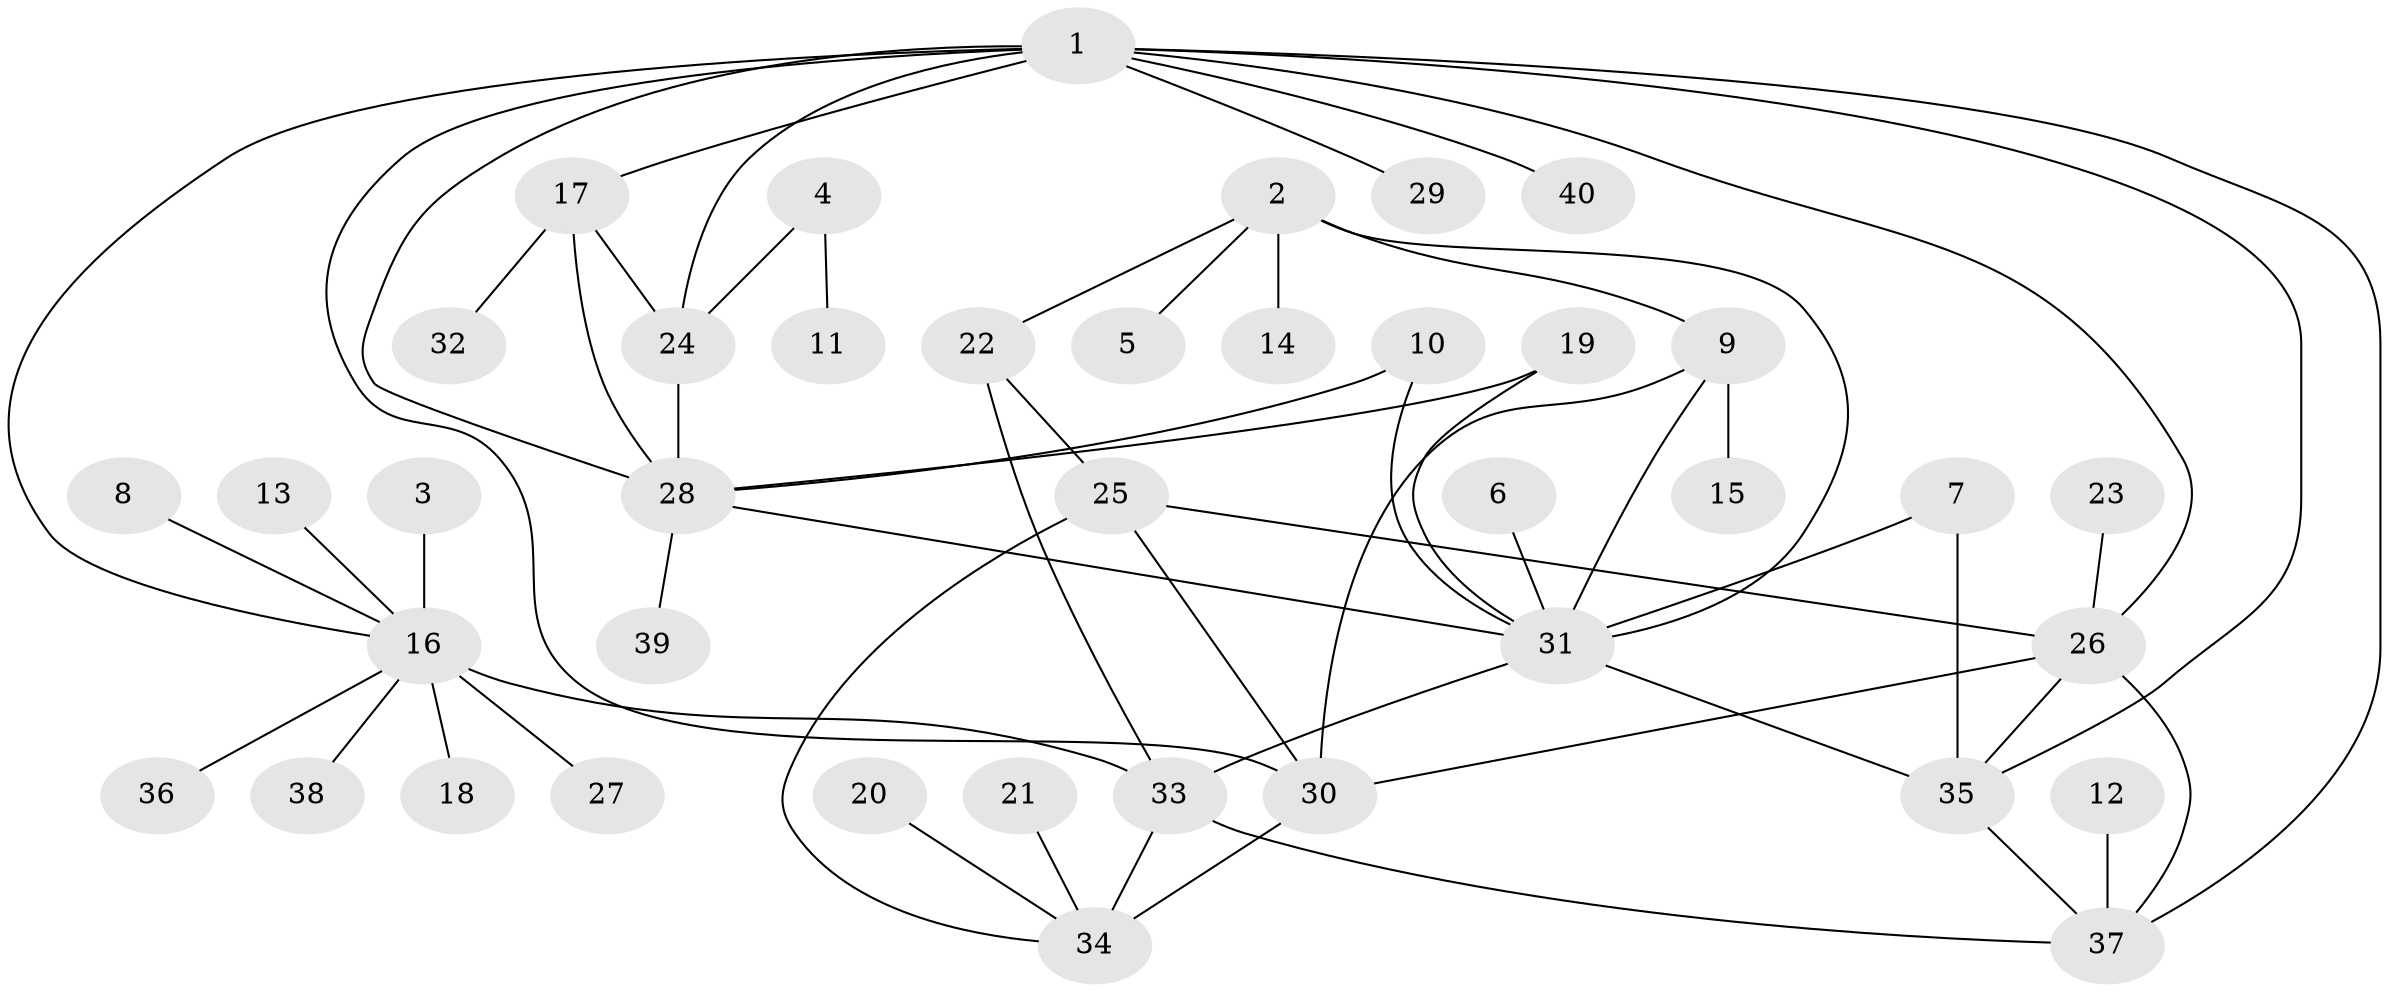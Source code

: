 // original degree distribution, {7: 0.05, 8: 0.0125, 3: 0.05, 6: 0.1, 4: 0.0125, 11: 0.0125, 5: 0.025, 9: 0.0125, 10: 0.0125, 1: 0.525, 2: 0.1875}
// Generated by graph-tools (version 1.1) at 2025/02/03/09/25 03:02:40]
// undirected, 40 vertices, 59 edges
graph export_dot {
graph [start="1"]
  node [color=gray90,style=filled];
  1;
  2;
  3;
  4;
  5;
  6;
  7;
  8;
  9;
  10;
  11;
  12;
  13;
  14;
  15;
  16;
  17;
  18;
  19;
  20;
  21;
  22;
  23;
  24;
  25;
  26;
  27;
  28;
  29;
  30;
  31;
  32;
  33;
  34;
  35;
  36;
  37;
  38;
  39;
  40;
  1 -- 16 [weight=1.0];
  1 -- 17 [weight=1.0];
  1 -- 24 [weight=1.0];
  1 -- 26 [weight=1.0];
  1 -- 28 [weight=1.0];
  1 -- 29 [weight=1.0];
  1 -- 30 [weight=1.0];
  1 -- 35 [weight=1.0];
  1 -- 37 [weight=1.0];
  1 -- 40 [weight=1.0];
  2 -- 5 [weight=1.0];
  2 -- 9 [weight=2.0];
  2 -- 14 [weight=1.0];
  2 -- 22 [weight=1.0];
  2 -- 31 [weight=2.0];
  3 -- 16 [weight=1.0];
  4 -- 11 [weight=1.0];
  4 -- 24 [weight=1.0];
  6 -- 31 [weight=1.0];
  7 -- 31 [weight=1.0];
  7 -- 35 [weight=1.0];
  8 -- 16 [weight=1.0];
  9 -- 15 [weight=1.0];
  9 -- 30 [weight=1.0];
  9 -- 31 [weight=1.0];
  10 -- 28 [weight=1.0];
  10 -- 31 [weight=1.0];
  12 -- 37 [weight=1.0];
  13 -- 16 [weight=1.0];
  16 -- 18 [weight=1.0];
  16 -- 27 [weight=1.0];
  16 -- 33 [weight=4.0];
  16 -- 36 [weight=1.0];
  16 -- 38 [weight=1.0];
  17 -- 24 [weight=1.0];
  17 -- 28 [weight=1.0];
  17 -- 32 [weight=1.0];
  19 -- 28 [weight=1.0];
  19 -- 31 [weight=1.0];
  20 -- 34 [weight=1.0];
  21 -- 34 [weight=1.0];
  22 -- 25 [weight=1.0];
  22 -- 33 [weight=1.0];
  23 -- 26 [weight=1.0];
  24 -- 28 [weight=1.0];
  25 -- 26 [weight=1.0];
  25 -- 30 [weight=2.0];
  25 -- 34 [weight=1.0];
  26 -- 30 [weight=1.0];
  26 -- 35 [weight=1.0];
  26 -- 37 [weight=1.0];
  28 -- 31 [weight=1.0];
  28 -- 39 [weight=1.0];
  30 -- 34 [weight=2.0];
  31 -- 33 [weight=1.0];
  31 -- 35 [weight=1.0];
  33 -- 34 [weight=1.0];
  33 -- 37 [weight=1.0];
  35 -- 37 [weight=1.0];
}
